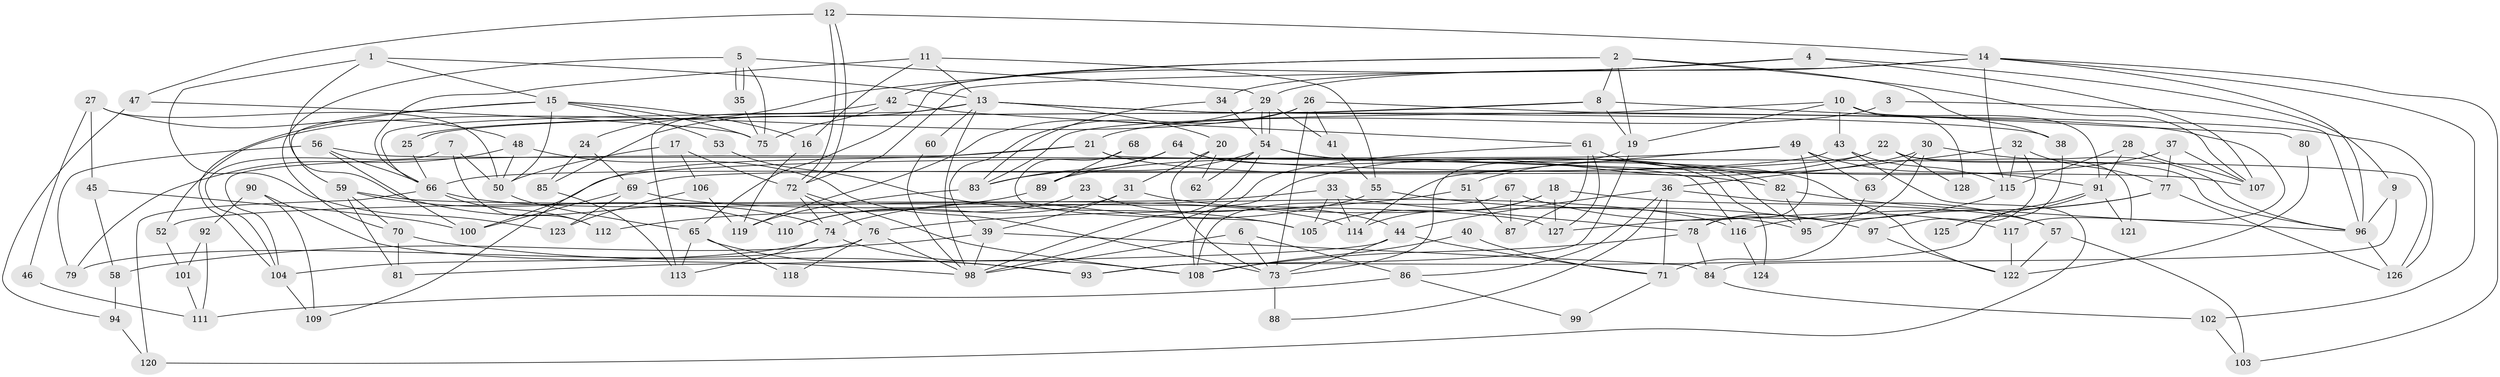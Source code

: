// coarse degree distribution, {8: 0.09615384615384616, 5: 0.21153846153846154, 4: 0.09615384615384616, 7: 0.1346153846153846, 10: 0.038461538461538464, 12: 0.038461538461538464, 3: 0.1346153846153846, 6: 0.1346153846153846, 2: 0.057692307692307696, 11: 0.038461538461538464, 9: 0.019230769230769232}
// Generated by graph-tools (version 1.1) at 2025/50/03/04/25 22:50:54]
// undirected, 128 vertices, 256 edges
graph export_dot {
  node [color=gray90,style=filled];
  1;
  2;
  3;
  4;
  5;
  6;
  7;
  8;
  9;
  10;
  11;
  12;
  13;
  14;
  15;
  16;
  17;
  18;
  19;
  20;
  21;
  22;
  23;
  24;
  25;
  26;
  27;
  28;
  29;
  30;
  31;
  32;
  33;
  34;
  35;
  36;
  37;
  38;
  39;
  40;
  41;
  42;
  43;
  44;
  45;
  46;
  47;
  48;
  49;
  50;
  51;
  52;
  53;
  54;
  55;
  56;
  57;
  58;
  59;
  60;
  61;
  62;
  63;
  64;
  65;
  66;
  67;
  68;
  69;
  70;
  71;
  72;
  73;
  74;
  75;
  76;
  77;
  78;
  79;
  80;
  81;
  82;
  83;
  84;
  85;
  86;
  87;
  88;
  89;
  90;
  91;
  92;
  93;
  94;
  95;
  96;
  97;
  98;
  99;
  100;
  101;
  102;
  103;
  104;
  105;
  106;
  107;
  108;
  109;
  110;
  111;
  112;
  113;
  114;
  115;
  116;
  117;
  118;
  119;
  120;
  121;
  122;
  123;
  124;
  125;
  126;
  127;
  128;
  1 -- 15;
  1 -- 13;
  1 -- 74;
  1 -- 123;
  2 -- 8;
  2 -- 42;
  2 -- 19;
  2 -- 38;
  2 -- 65;
  2 -- 107;
  3 -- 21;
  3 -- 96;
  4 -- 34;
  4 -- 24;
  4 -- 9;
  4 -- 107;
  5 -- 75;
  5 -- 35;
  5 -- 35;
  5 -- 29;
  5 -- 70;
  6 -- 98;
  6 -- 73;
  6 -- 86;
  7 -- 50;
  7 -- 104;
  7 -- 112;
  8 -- 19;
  8 -- 25;
  8 -- 25;
  8 -- 80;
  9 -- 96;
  9 -- 84;
  10 -- 83;
  10 -- 43;
  10 -- 19;
  10 -- 91;
  10 -- 128;
  11 -- 55;
  11 -- 13;
  11 -- 16;
  11 -- 66;
  12 -- 72;
  12 -- 72;
  12 -- 14;
  12 -- 47;
  13 -- 117;
  13 -- 20;
  13 -- 38;
  13 -- 60;
  13 -- 66;
  13 -- 85;
  13 -- 98;
  14 -- 96;
  14 -- 29;
  14 -- 72;
  14 -- 102;
  14 -- 103;
  14 -- 115;
  15 -- 59;
  15 -- 16;
  15 -- 50;
  15 -- 53;
  15 -- 75;
  15 -- 104;
  16 -- 119;
  17 -- 72;
  17 -- 50;
  17 -- 106;
  18 -- 57;
  18 -- 114;
  18 -- 105;
  18 -- 127;
  19 -- 73;
  19 -- 93;
  20 -- 31;
  20 -- 73;
  20 -- 62;
  21 -- 104;
  21 -- 126;
  21 -- 82;
  21 -- 109;
  22 -- 96;
  22 -- 108;
  22 -- 69;
  22 -- 121;
  22 -- 128;
  23 -- 110;
  23 -- 44;
  24 -- 85;
  24 -- 69;
  25 -- 66;
  26 -- 39;
  26 -- 73;
  26 -- 41;
  26 -- 52;
  26 -- 126;
  27 -- 48;
  27 -- 50;
  27 -- 45;
  27 -- 46;
  28 -- 115;
  28 -- 107;
  28 -- 91;
  29 -- 54;
  29 -- 54;
  29 -- 41;
  29 -- 119;
  30 -- 78;
  30 -- 63;
  30 -- 51;
  30 -- 96;
  31 -- 95;
  31 -- 39;
  31 -- 110;
  32 -- 36;
  32 -- 115;
  32 -- 77;
  32 -- 97;
  33 -- 78;
  33 -- 114;
  33 -- 52;
  33 -- 105;
  34 -- 83;
  34 -- 54;
  35 -- 75;
  36 -- 44;
  36 -- 57;
  36 -- 71;
  36 -- 86;
  36 -- 88;
  37 -- 77;
  37 -- 107;
  37 -- 89;
  38 -- 125;
  39 -- 84;
  39 -- 98;
  39 -- 58;
  40 -- 71;
  40 -- 108;
  41 -- 55;
  42 -- 113;
  42 -- 61;
  42 -- 75;
  43 -- 66;
  43 -- 120;
  43 -- 115;
  44 -- 73;
  44 -- 81;
  44 -- 71;
  45 -- 100;
  45 -- 58;
  46 -- 111;
  47 -- 75;
  47 -- 94;
  48 -- 50;
  48 -- 79;
  48 -- 73;
  49 -- 91;
  49 -- 100;
  49 -- 63;
  49 -- 78;
  49 -- 114;
  50 -- 65;
  51 -- 76;
  51 -- 87;
  52 -- 101;
  53 -- 105;
  54 -- 95;
  54 -- 62;
  54 -- 83;
  54 -- 98;
  54 -- 122;
  55 -- 74;
  55 -- 97;
  56 -- 116;
  56 -- 66;
  56 -- 79;
  56 -- 100;
  57 -- 103;
  57 -- 122;
  58 -- 94;
  59 -- 127;
  59 -- 70;
  59 -- 81;
  59 -- 110;
  60 -- 98;
  61 -- 127;
  61 -- 98;
  61 -- 82;
  61 -- 87;
  63 -- 71;
  64 -- 89;
  64 -- 107;
  64 -- 83;
  64 -- 124;
  65 -- 93;
  65 -- 113;
  65 -- 118;
  66 -- 112;
  66 -- 114;
  66 -- 120;
  67 -- 108;
  67 -- 87;
  67 -- 117;
  68 -- 105;
  68 -- 89;
  69 -- 123;
  69 -- 100;
  69 -- 116;
  70 -- 93;
  70 -- 81;
  71 -- 99;
  72 -- 74;
  72 -- 76;
  72 -- 108;
  73 -- 88;
  74 -- 104;
  74 -- 108;
  74 -- 113;
  76 -- 98;
  76 -- 79;
  76 -- 118;
  77 -- 126;
  77 -- 95;
  77 -- 116;
  78 -- 108;
  78 -- 84;
  80 -- 122;
  82 -- 95;
  82 -- 96;
  83 -- 119;
  84 -- 102;
  85 -- 113;
  86 -- 99;
  86 -- 111;
  89 -- 112;
  90 -- 109;
  90 -- 98;
  90 -- 92;
  91 -- 93;
  91 -- 121;
  91 -- 125;
  92 -- 111;
  92 -- 101;
  94 -- 120;
  96 -- 126;
  97 -- 122;
  101 -- 111;
  102 -- 103;
  104 -- 109;
  106 -- 119;
  106 -- 123;
  115 -- 127;
  116 -- 124;
  117 -- 122;
}
